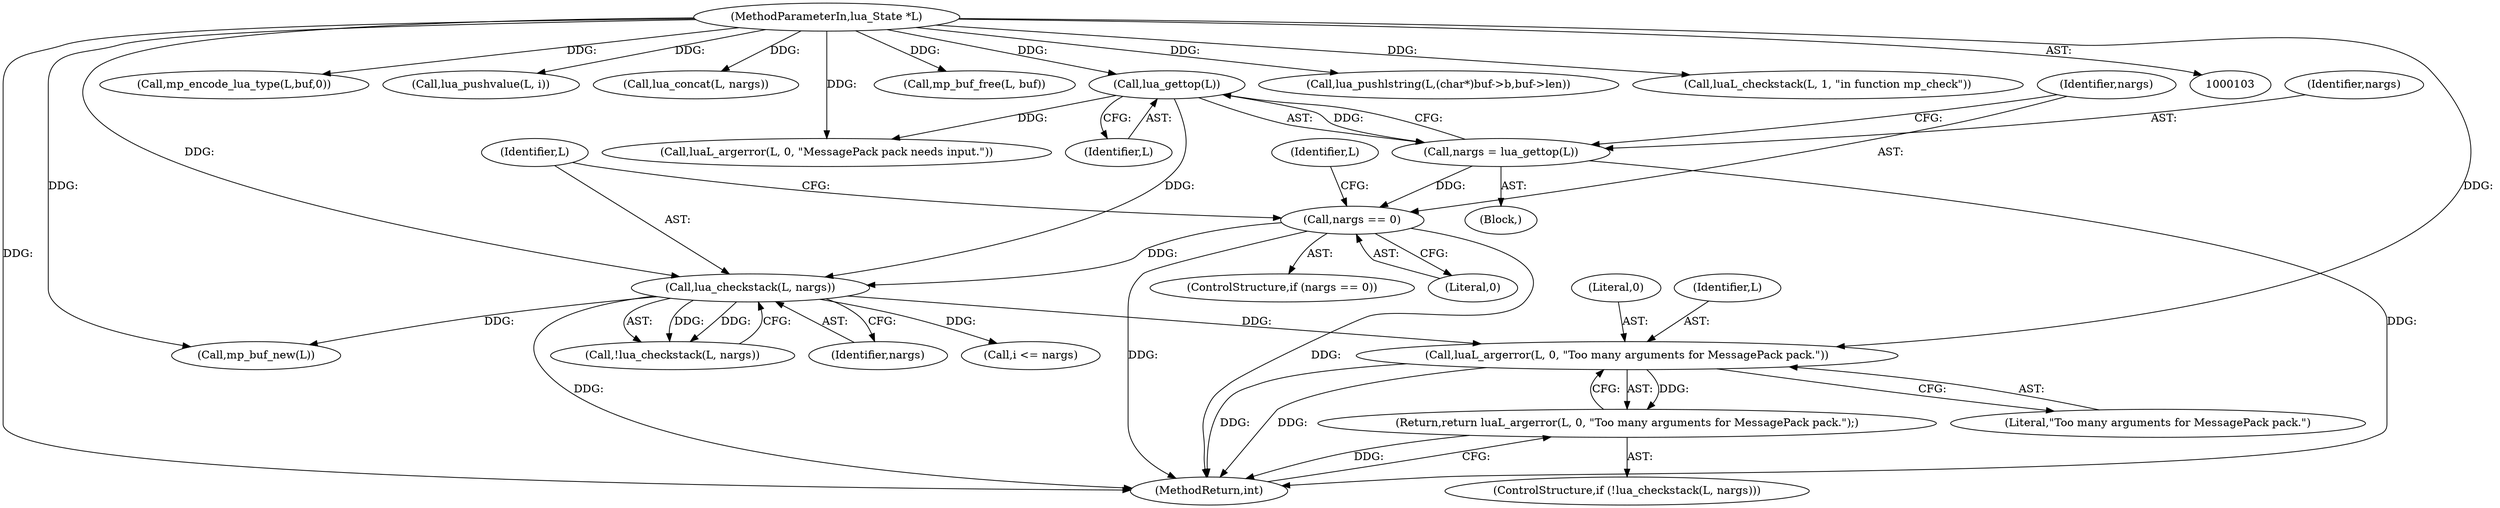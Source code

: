digraph "0_redis_5ccb6f7a791bf3490357b00a898885759d98bab0_2@pointer" {
"1000128" [label="(Call,luaL_argerror(L, 0, \"Too many arguments for MessagePack pack.\"))"];
"1000124" [label="(Call,lua_checkstack(L, nargs))"];
"1000109" [label="(Call,lua_gettop(L))"];
"1000104" [label="(MethodParameterIn,lua_State *L)"];
"1000114" [label="(Call,nargs == 0)"];
"1000107" [label="(Call,nargs = lua_gettop(L))"];
"1000127" [label="(Return,return luaL_argerror(L, 0, \"Too many arguments for MessagePack pack.\");)"];
"1000153" [label="(Call,mp_encode_lua_type(L,buf,0))"];
"1000115" [label="(Identifier,nargs)"];
"1000125" [label="(Identifier,L)"];
"1000130" [label="(Literal,0)"];
"1000107" [label="(Call,nargs = lua_gettop(L))"];
"1000114" [label="(Call,nargs == 0)"];
"1000131" [label="(Literal,\"Too many arguments for MessagePack pack.\")"];
"1000123" [label="(Call,!lua_checkstack(L, nargs))"];
"1000110" [label="(Identifier,L)"];
"1000150" [label="(Call,lua_pushvalue(L, i))"];
"1000119" [label="(Identifier,L)"];
"1000124" [label="(Call,lua_checkstack(L, nargs))"];
"1000105" [label="(Block,)"];
"1000104" [label="(MethodParameterIn,lua_State *L)"];
"1000129" [label="(Identifier,L)"];
"1000182" [label="(Call,lua_concat(L, nargs))"];
"1000118" [label="(Call,luaL_argerror(L, 0, \"MessagePack pack needs input.\"))"];
"1000179" [label="(Call,mp_buf_free(L, buf))"];
"1000134" [label="(Call,mp_buf_new(L))"];
"1000157" [label="(Call,lua_pushlstring(L,(char*)buf->b,buf->len))"];
"1000140" [label="(Call,i <= nargs)"];
"1000109" [label="(Call,lua_gettop(L))"];
"1000128" [label="(Call,luaL_argerror(L, 0, \"Too many arguments for MessagePack pack.\"))"];
"1000113" [label="(ControlStructure,if (nargs == 0))"];
"1000116" [label="(Literal,0)"];
"1000127" [label="(Return,return luaL_argerror(L, 0, \"Too many arguments for MessagePack pack.\");)"];
"1000126" [label="(Identifier,nargs)"];
"1000146" [label="(Call,luaL_checkstack(L, 1, \"in function mp_check\"))"];
"1000108" [label="(Identifier,nargs)"];
"1000187" [label="(MethodReturn,int)"];
"1000122" [label="(ControlStructure,if (!lua_checkstack(L, nargs)))"];
"1000128" -> "1000127"  [label="AST: "];
"1000128" -> "1000131"  [label="CFG: "];
"1000129" -> "1000128"  [label="AST: "];
"1000130" -> "1000128"  [label="AST: "];
"1000131" -> "1000128"  [label="AST: "];
"1000127" -> "1000128"  [label="CFG: "];
"1000128" -> "1000187"  [label="DDG: "];
"1000128" -> "1000187"  [label="DDG: "];
"1000128" -> "1000127"  [label="DDG: "];
"1000124" -> "1000128"  [label="DDG: "];
"1000104" -> "1000128"  [label="DDG: "];
"1000124" -> "1000123"  [label="AST: "];
"1000124" -> "1000126"  [label="CFG: "];
"1000125" -> "1000124"  [label="AST: "];
"1000126" -> "1000124"  [label="AST: "];
"1000123" -> "1000124"  [label="CFG: "];
"1000124" -> "1000187"  [label="DDG: "];
"1000124" -> "1000123"  [label="DDG: "];
"1000124" -> "1000123"  [label="DDG: "];
"1000109" -> "1000124"  [label="DDG: "];
"1000104" -> "1000124"  [label="DDG: "];
"1000114" -> "1000124"  [label="DDG: "];
"1000124" -> "1000134"  [label="DDG: "];
"1000124" -> "1000140"  [label="DDG: "];
"1000109" -> "1000107"  [label="AST: "];
"1000109" -> "1000110"  [label="CFG: "];
"1000110" -> "1000109"  [label="AST: "];
"1000107" -> "1000109"  [label="CFG: "];
"1000109" -> "1000107"  [label="DDG: "];
"1000104" -> "1000109"  [label="DDG: "];
"1000109" -> "1000118"  [label="DDG: "];
"1000104" -> "1000103"  [label="AST: "];
"1000104" -> "1000187"  [label="DDG: "];
"1000104" -> "1000118"  [label="DDG: "];
"1000104" -> "1000134"  [label="DDG: "];
"1000104" -> "1000146"  [label="DDG: "];
"1000104" -> "1000150"  [label="DDG: "];
"1000104" -> "1000153"  [label="DDG: "];
"1000104" -> "1000157"  [label="DDG: "];
"1000104" -> "1000179"  [label="DDG: "];
"1000104" -> "1000182"  [label="DDG: "];
"1000114" -> "1000113"  [label="AST: "];
"1000114" -> "1000116"  [label="CFG: "];
"1000115" -> "1000114"  [label="AST: "];
"1000116" -> "1000114"  [label="AST: "];
"1000119" -> "1000114"  [label="CFG: "];
"1000125" -> "1000114"  [label="CFG: "];
"1000114" -> "1000187"  [label="DDG: "];
"1000114" -> "1000187"  [label="DDG: "];
"1000107" -> "1000114"  [label="DDG: "];
"1000107" -> "1000105"  [label="AST: "];
"1000108" -> "1000107"  [label="AST: "];
"1000115" -> "1000107"  [label="CFG: "];
"1000107" -> "1000187"  [label="DDG: "];
"1000127" -> "1000122"  [label="AST: "];
"1000187" -> "1000127"  [label="CFG: "];
"1000127" -> "1000187"  [label="DDG: "];
}
